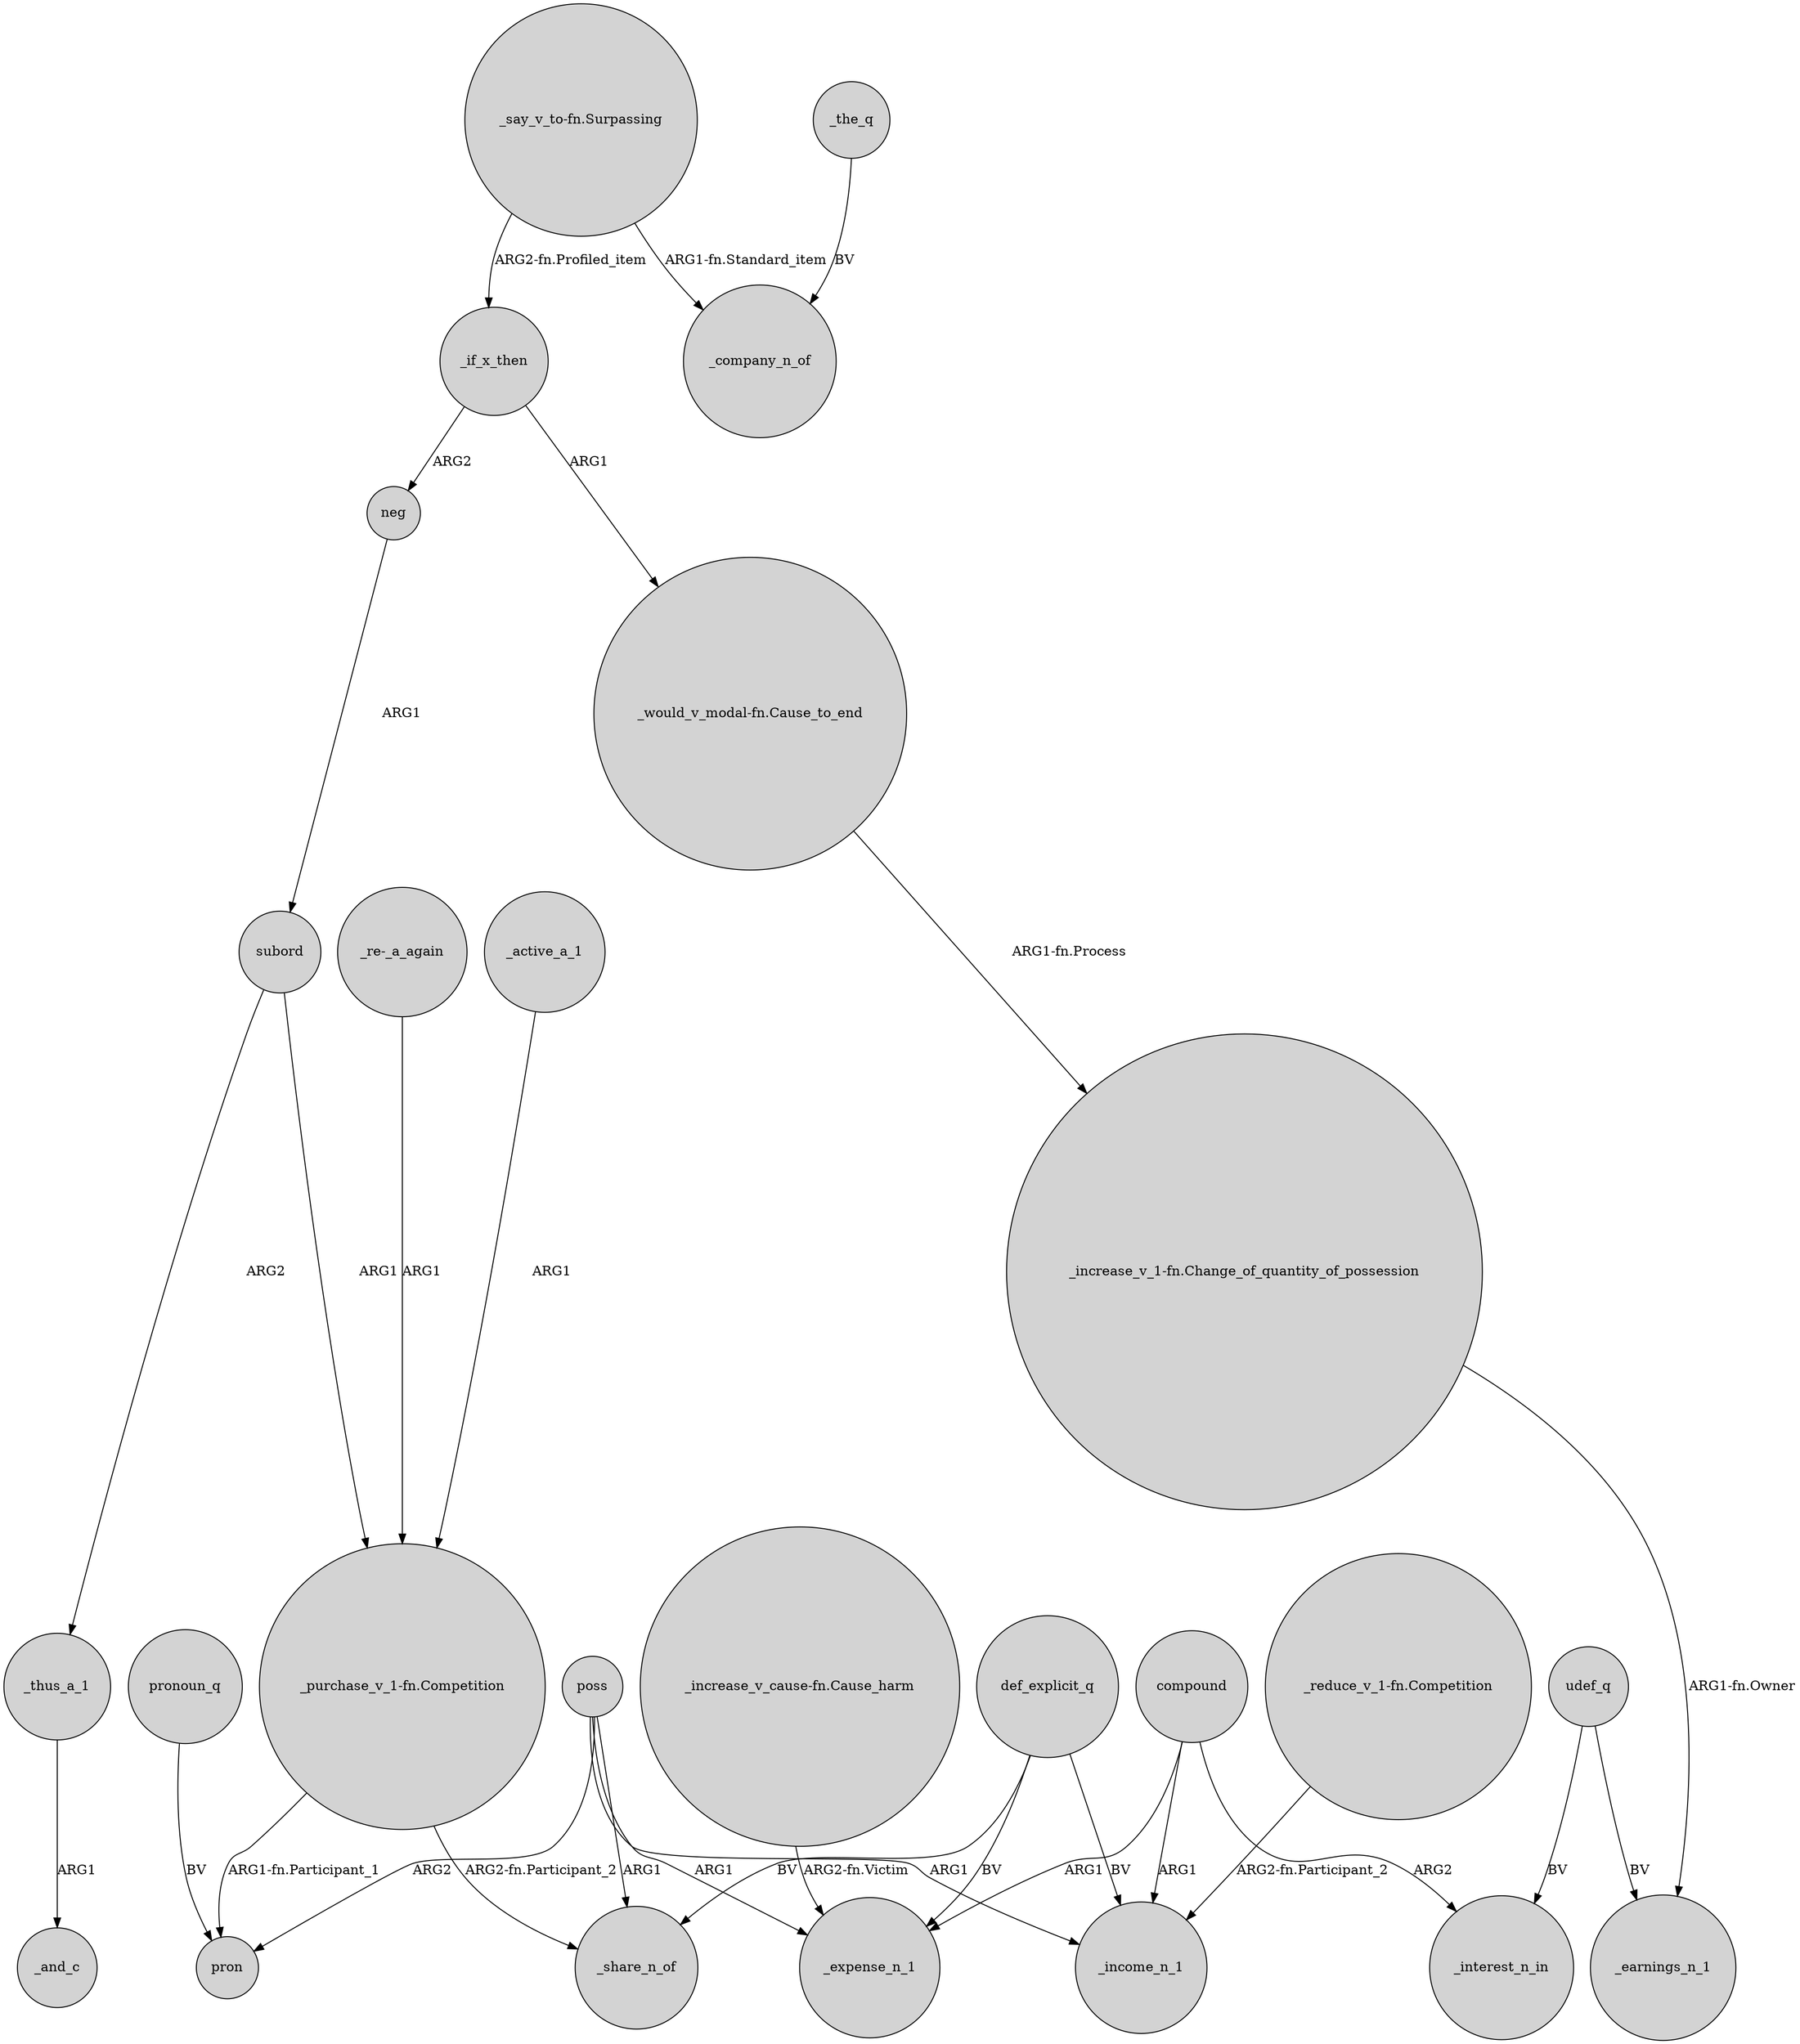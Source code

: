 digraph {
	node [shape=circle style=filled]
	_if_x_then -> neg [label=ARG2]
	neg -> subord [label=ARG1]
	subord -> _thus_a_1 [label=ARG2]
	"_increase_v_cause-fn.Cause_harm" -> _expense_n_1 [label="ARG2-fn.Victim"]
	"_say_v_to-fn.Surpassing" -> _company_n_of [label="ARG1-fn.Standard_item"]
	"_increase_v_1-fn.Change_of_quantity_of_possession" -> _earnings_n_1 [label="ARG1-fn.Owner"]
	def_explicit_q -> _share_n_of [label=BV]
	"_would_v_modal-fn.Cause_to_end" -> "_increase_v_1-fn.Change_of_quantity_of_possession" [label="ARG1-fn.Process"]
	poss -> _expense_n_1 [label=ARG1]
	_thus_a_1 -> _and_c [label=ARG1]
	pronoun_q -> pron [label=BV]
	poss -> pron [label=ARG2]
	def_explicit_q -> _income_n_1 [label=BV]
	"_purchase_v_1-fn.Competition" -> _share_n_of [label="ARG2-fn.Participant_2"]
	compound -> _income_n_1 [label=ARG1]
	udef_q -> _earnings_n_1 [label=BV]
	poss -> _share_n_of [label=ARG1]
	poss -> _income_n_1 [label=ARG1]
	compound -> _expense_n_1 [label=ARG1]
	"_re-_a_again" -> "_purchase_v_1-fn.Competition" [label=ARG1]
	"_say_v_to-fn.Surpassing" -> _if_x_then [label="ARG2-fn.Profiled_item"]
	"_purchase_v_1-fn.Competition" -> pron [label="ARG1-fn.Participant_1"]
	def_explicit_q -> _expense_n_1 [label=BV]
	_active_a_1 -> "_purchase_v_1-fn.Competition" [label=ARG1]
	udef_q -> _interest_n_in [label=BV]
	"_reduce_v_1-fn.Competition" -> _income_n_1 [label="ARG2-fn.Participant_2"]
	_the_q -> _company_n_of [label=BV]
	subord -> "_purchase_v_1-fn.Competition" [label=ARG1]
	compound -> _interest_n_in [label=ARG2]
	_if_x_then -> "_would_v_modal-fn.Cause_to_end" [label=ARG1]
}
